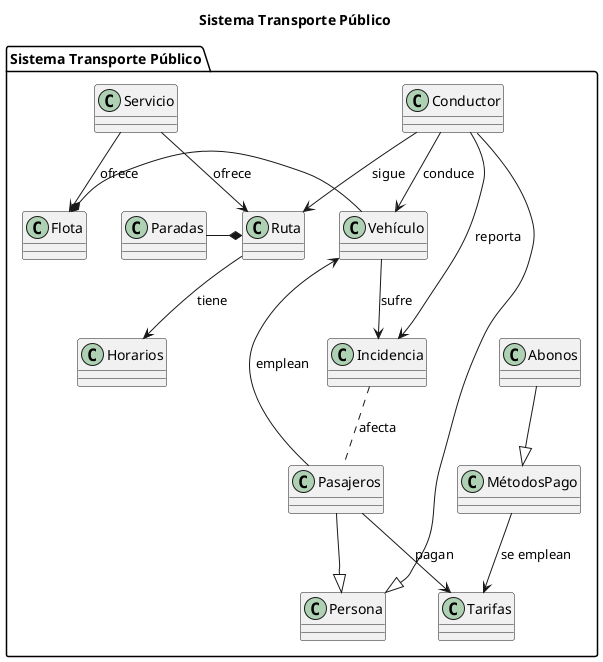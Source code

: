 @startuml
title Sistema Transporte Público
package "Sistema Transporte Público" {
    class Persona{
}
    class Pasajeros{
}
    class Tarifas{
}
    class MétodosPago{
}
    class Abonos{
}
    class Conductor{
}
    class Vehículo{
}
    class Ruta{
}
    class Horarios{
}
    class Paradas{
}
    class Flota{
}
    class Servicio{
}

Pasajeros --|> Persona
Conductor --|> Persona
Pasajeros --> Tarifas : pagan
MétodosPago --> Tarifas : se emplean
Abonos --|> MétodosPago
Conductor --> Vehículo : conduce
Conductor--> Ruta : sigue
Vehículo --> Incidencia : sufre
Incidencia .. Pasajeros : afecta
Conductor  --> Incidencia: reporta
Pasajeros --> Vehículo: emplean
Ruta --> Horarios : tiene
Paradas -* Ruta  
Vehículo-* Flota
Servicio --> Ruta : ofrece 
Servicio --> Flota : ofrece


}

@enduml
